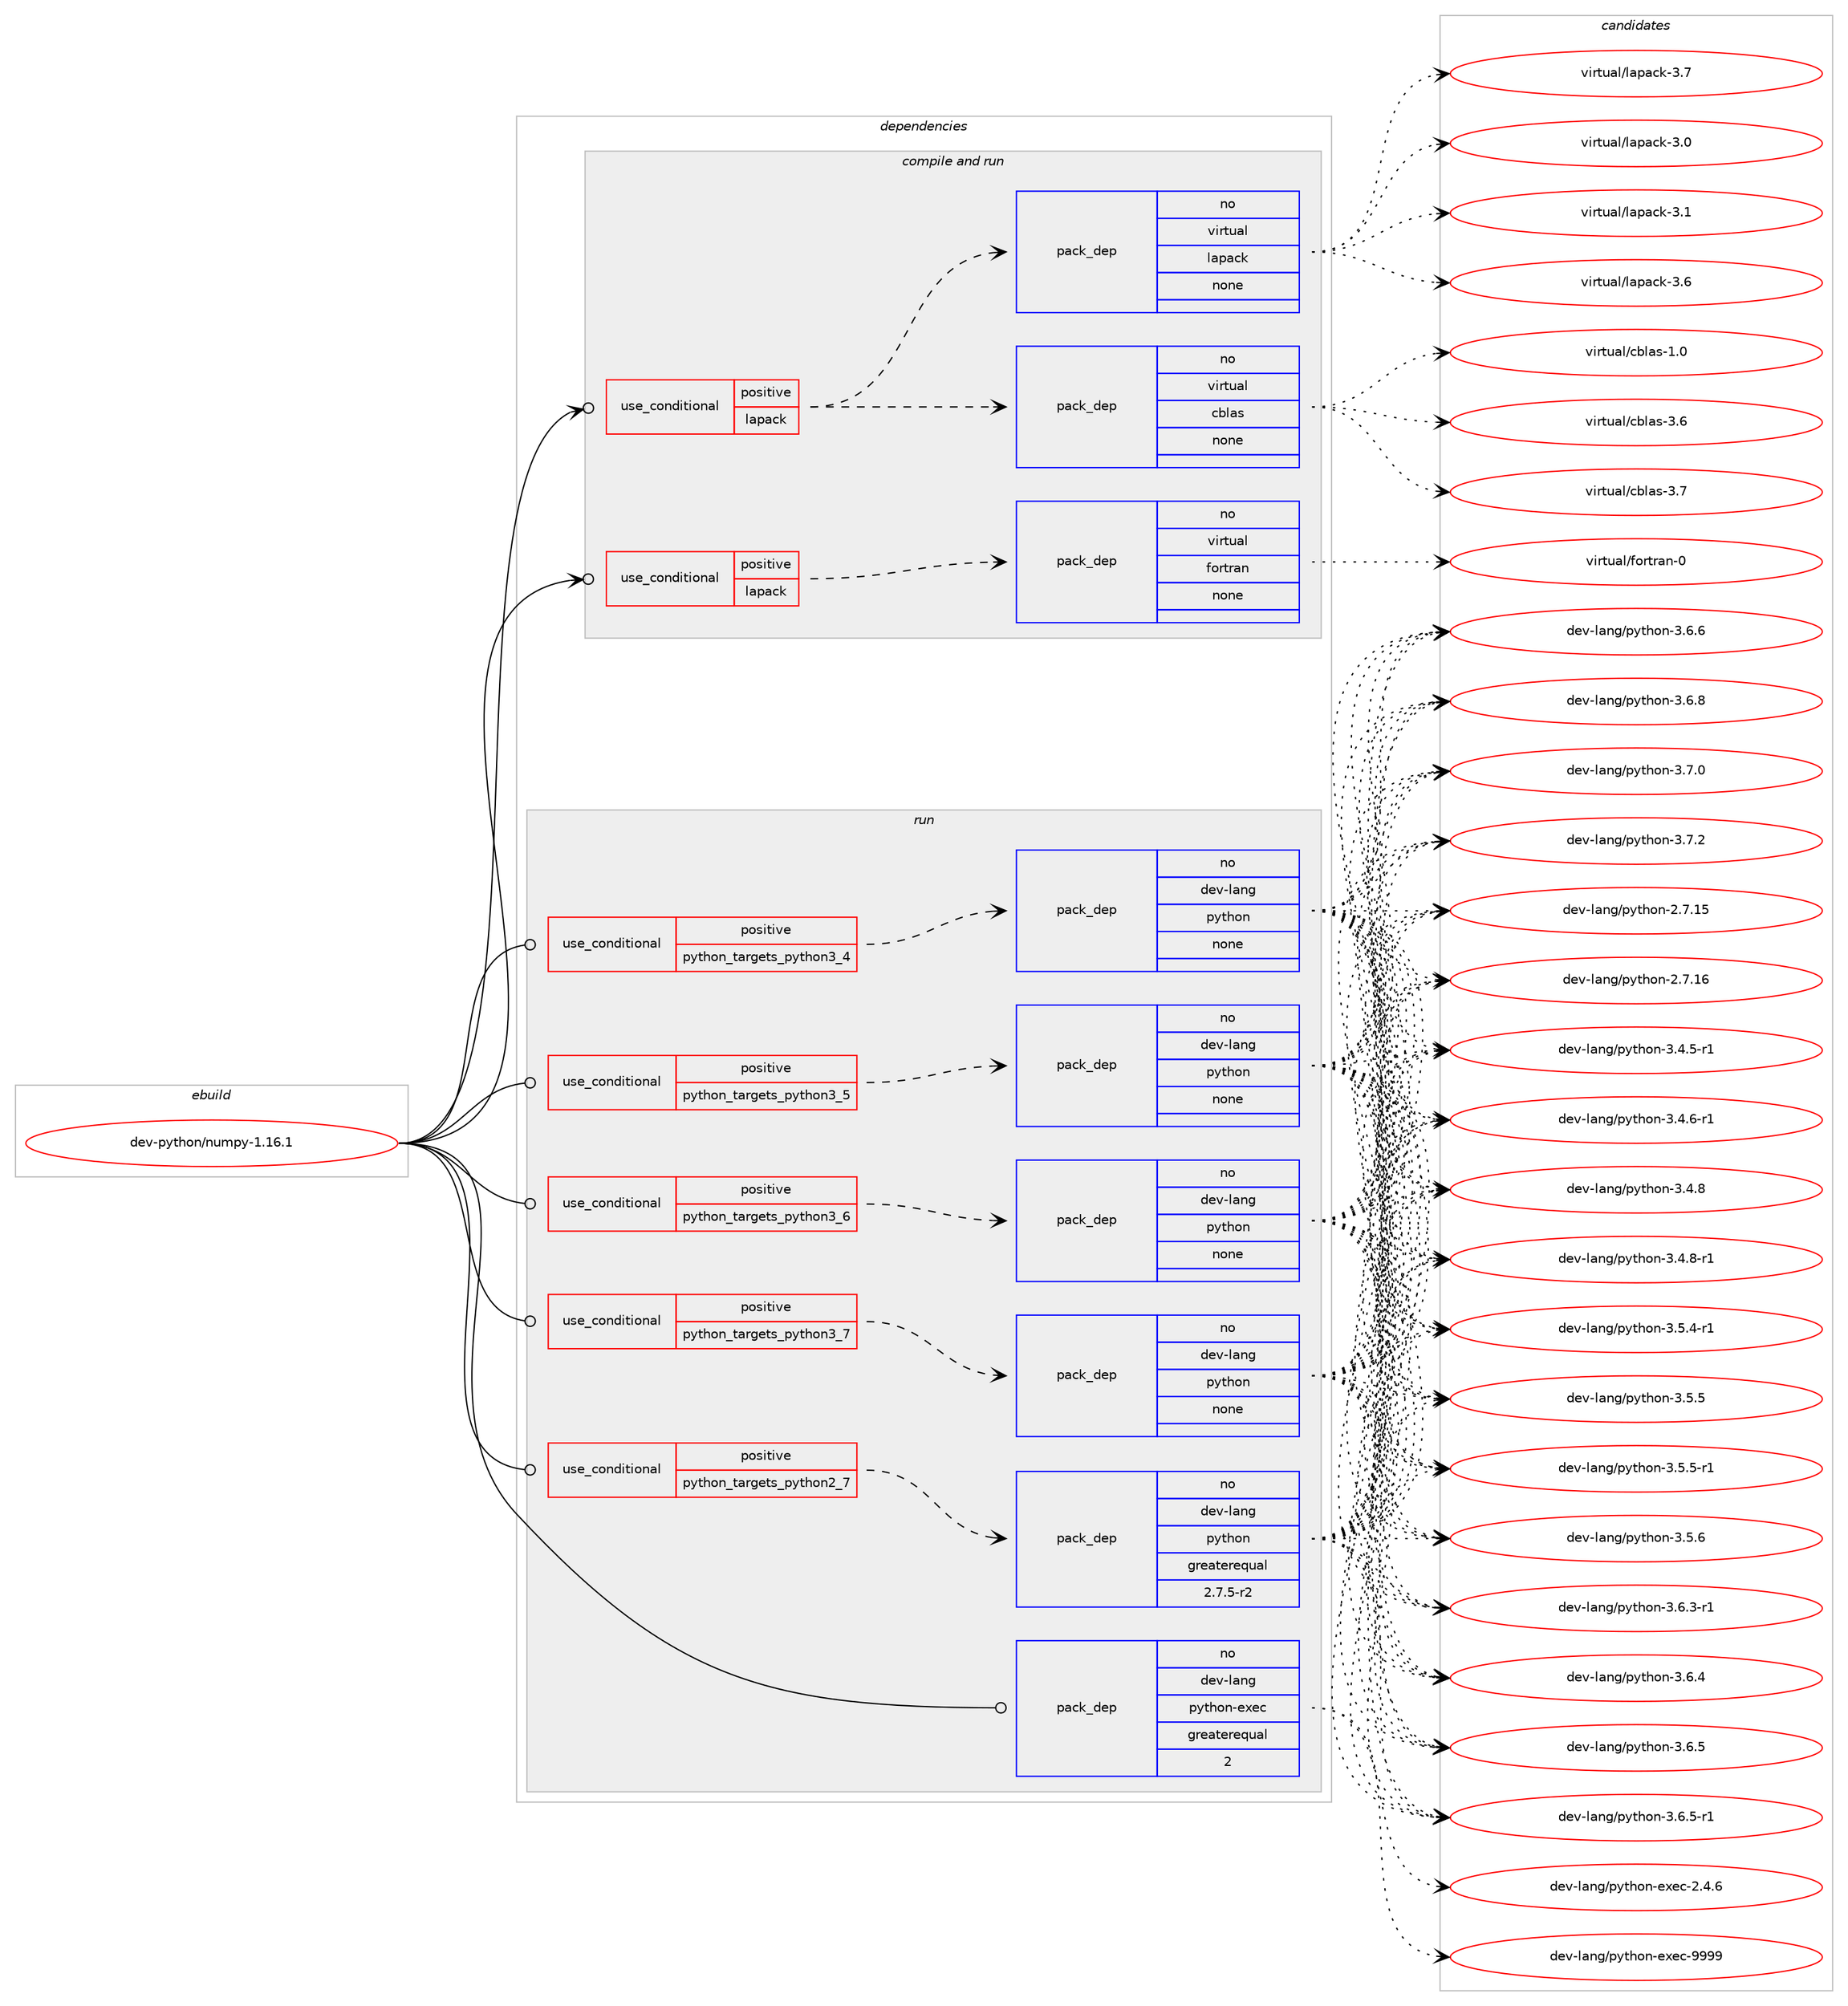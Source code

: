 digraph prolog {

# *************
# Graph options
# *************

newrank=true;
concentrate=true;
compound=true;
graph [rankdir=LR,fontname=Helvetica,fontsize=10,ranksep=1.5];#, ranksep=2.5, nodesep=0.2];
edge  [arrowhead=vee];
node  [fontname=Helvetica,fontsize=10];

# **********
# The ebuild
# **********

subgraph cluster_leftcol {
color=gray;
rank=same;
label=<<i>ebuild</i>>;
id [label="dev-python/numpy-1.16.1", color=red, width=4, href="../dev-python/numpy-1.16.1.svg"];
}

# ****************
# The dependencies
# ****************

subgraph cluster_midcol {
color=gray;
label=<<i>dependencies</i>>;
subgraph cluster_compile {
fillcolor="#eeeeee";
style=filled;
label=<<i>compile</i>>;
}
subgraph cluster_compileandrun {
fillcolor="#eeeeee";
style=filled;
label=<<i>compile and run</i>>;
subgraph cond378389 {
dependency1421517 [label=<<TABLE BORDER="0" CELLBORDER="1" CELLSPACING="0" CELLPADDING="4"><TR><TD ROWSPAN="3" CELLPADDING="10">use_conditional</TD></TR><TR><TD>positive</TD></TR><TR><TD>lapack</TD></TR></TABLE>>, shape=none, color=red];
subgraph pack1019851 {
dependency1421518 [label=<<TABLE BORDER="0" CELLBORDER="1" CELLSPACING="0" CELLPADDING="4" WIDTH="220"><TR><TD ROWSPAN="6" CELLPADDING="30">pack_dep</TD></TR><TR><TD WIDTH="110">no</TD></TR><TR><TD>virtual</TD></TR><TR><TD>cblas</TD></TR><TR><TD>none</TD></TR><TR><TD></TD></TR></TABLE>>, shape=none, color=blue];
}
dependency1421517:e -> dependency1421518:w [weight=20,style="dashed",arrowhead="vee"];
subgraph pack1019852 {
dependency1421519 [label=<<TABLE BORDER="0" CELLBORDER="1" CELLSPACING="0" CELLPADDING="4" WIDTH="220"><TR><TD ROWSPAN="6" CELLPADDING="30">pack_dep</TD></TR><TR><TD WIDTH="110">no</TD></TR><TR><TD>virtual</TD></TR><TR><TD>lapack</TD></TR><TR><TD>none</TD></TR><TR><TD></TD></TR></TABLE>>, shape=none, color=blue];
}
dependency1421517:e -> dependency1421519:w [weight=20,style="dashed",arrowhead="vee"];
}
id:e -> dependency1421517:w [weight=20,style="solid",arrowhead="odotvee"];
subgraph cond378390 {
dependency1421520 [label=<<TABLE BORDER="0" CELLBORDER="1" CELLSPACING="0" CELLPADDING="4"><TR><TD ROWSPAN="3" CELLPADDING="10">use_conditional</TD></TR><TR><TD>positive</TD></TR><TR><TD>lapack</TD></TR></TABLE>>, shape=none, color=red];
subgraph pack1019853 {
dependency1421521 [label=<<TABLE BORDER="0" CELLBORDER="1" CELLSPACING="0" CELLPADDING="4" WIDTH="220"><TR><TD ROWSPAN="6" CELLPADDING="30">pack_dep</TD></TR><TR><TD WIDTH="110">no</TD></TR><TR><TD>virtual</TD></TR><TR><TD>fortran</TD></TR><TR><TD>none</TD></TR><TR><TD></TD></TR></TABLE>>, shape=none, color=blue];
}
dependency1421520:e -> dependency1421521:w [weight=20,style="dashed",arrowhead="vee"];
}
id:e -> dependency1421520:w [weight=20,style="solid",arrowhead="odotvee"];
}
subgraph cluster_run {
fillcolor="#eeeeee";
style=filled;
label=<<i>run</i>>;
subgraph cond378391 {
dependency1421522 [label=<<TABLE BORDER="0" CELLBORDER="1" CELLSPACING="0" CELLPADDING="4"><TR><TD ROWSPAN="3" CELLPADDING="10">use_conditional</TD></TR><TR><TD>positive</TD></TR><TR><TD>python_targets_python2_7</TD></TR></TABLE>>, shape=none, color=red];
subgraph pack1019854 {
dependency1421523 [label=<<TABLE BORDER="0" CELLBORDER="1" CELLSPACING="0" CELLPADDING="4" WIDTH="220"><TR><TD ROWSPAN="6" CELLPADDING="30">pack_dep</TD></TR><TR><TD WIDTH="110">no</TD></TR><TR><TD>dev-lang</TD></TR><TR><TD>python</TD></TR><TR><TD>greaterequal</TD></TR><TR><TD>2.7.5-r2</TD></TR></TABLE>>, shape=none, color=blue];
}
dependency1421522:e -> dependency1421523:w [weight=20,style="dashed",arrowhead="vee"];
}
id:e -> dependency1421522:w [weight=20,style="solid",arrowhead="odot"];
subgraph cond378392 {
dependency1421524 [label=<<TABLE BORDER="0" CELLBORDER="1" CELLSPACING="0" CELLPADDING="4"><TR><TD ROWSPAN="3" CELLPADDING="10">use_conditional</TD></TR><TR><TD>positive</TD></TR><TR><TD>python_targets_python3_4</TD></TR></TABLE>>, shape=none, color=red];
subgraph pack1019855 {
dependency1421525 [label=<<TABLE BORDER="0" CELLBORDER="1" CELLSPACING="0" CELLPADDING="4" WIDTH="220"><TR><TD ROWSPAN="6" CELLPADDING="30">pack_dep</TD></TR><TR><TD WIDTH="110">no</TD></TR><TR><TD>dev-lang</TD></TR><TR><TD>python</TD></TR><TR><TD>none</TD></TR><TR><TD></TD></TR></TABLE>>, shape=none, color=blue];
}
dependency1421524:e -> dependency1421525:w [weight=20,style="dashed",arrowhead="vee"];
}
id:e -> dependency1421524:w [weight=20,style="solid",arrowhead="odot"];
subgraph cond378393 {
dependency1421526 [label=<<TABLE BORDER="0" CELLBORDER="1" CELLSPACING="0" CELLPADDING="4"><TR><TD ROWSPAN="3" CELLPADDING="10">use_conditional</TD></TR><TR><TD>positive</TD></TR><TR><TD>python_targets_python3_5</TD></TR></TABLE>>, shape=none, color=red];
subgraph pack1019856 {
dependency1421527 [label=<<TABLE BORDER="0" CELLBORDER="1" CELLSPACING="0" CELLPADDING="4" WIDTH="220"><TR><TD ROWSPAN="6" CELLPADDING="30">pack_dep</TD></TR><TR><TD WIDTH="110">no</TD></TR><TR><TD>dev-lang</TD></TR><TR><TD>python</TD></TR><TR><TD>none</TD></TR><TR><TD></TD></TR></TABLE>>, shape=none, color=blue];
}
dependency1421526:e -> dependency1421527:w [weight=20,style="dashed",arrowhead="vee"];
}
id:e -> dependency1421526:w [weight=20,style="solid",arrowhead="odot"];
subgraph cond378394 {
dependency1421528 [label=<<TABLE BORDER="0" CELLBORDER="1" CELLSPACING="0" CELLPADDING="4"><TR><TD ROWSPAN="3" CELLPADDING="10">use_conditional</TD></TR><TR><TD>positive</TD></TR><TR><TD>python_targets_python3_6</TD></TR></TABLE>>, shape=none, color=red];
subgraph pack1019857 {
dependency1421529 [label=<<TABLE BORDER="0" CELLBORDER="1" CELLSPACING="0" CELLPADDING="4" WIDTH="220"><TR><TD ROWSPAN="6" CELLPADDING="30">pack_dep</TD></TR><TR><TD WIDTH="110">no</TD></TR><TR><TD>dev-lang</TD></TR><TR><TD>python</TD></TR><TR><TD>none</TD></TR><TR><TD></TD></TR></TABLE>>, shape=none, color=blue];
}
dependency1421528:e -> dependency1421529:w [weight=20,style="dashed",arrowhead="vee"];
}
id:e -> dependency1421528:w [weight=20,style="solid",arrowhead="odot"];
subgraph cond378395 {
dependency1421530 [label=<<TABLE BORDER="0" CELLBORDER="1" CELLSPACING="0" CELLPADDING="4"><TR><TD ROWSPAN="3" CELLPADDING="10">use_conditional</TD></TR><TR><TD>positive</TD></TR><TR><TD>python_targets_python3_7</TD></TR></TABLE>>, shape=none, color=red];
subgraph pack1019858 {
dependency1421531 [label=<<TABLE BORDER="0" CELLBORDER="1" CELLSPACING="0" CELLPADDING="4" WIDTH="220"><TR><TD ROWSPAN="6" CELLPADDING="30">pack_dep</TD></TR><TR><TD WIDTH="110">no</TD></TR><TR><TD>dev-lang</TD></TR><TR><TD>python</TD></TR><TR><TD>none</TD></TR><TR><TD></TD></TR></TABLE>>, shape=none, color=blue];
}
dependency1421530:e -> dependency1421531:w [weight=20,style="dashed",arrowhead="vee"];
}
id:e -> dependency1421530:w [weight=20,style="solid",arrowhead="odot"];
subgraph pack1019859 {
dependency1421532 [label=<<TABLE BORDER="0" CELLBORDER="1" CELLSPACING="0" CELLPADDING="4" WIDTH="220"><TR><TD ROWSPAN="6" CELLPADDING="30">pack_dep</TD></TR><TR><TD WIDTH="110">no</TD></TR><TR><TD>dev-lang</TD></TR><TR><TD>python-exec</TD></TR><TR><TD>greaterequal</TD></TR><TR><TD>2</TD></TR></TABLE>>, shape=none, color=blue];
}
id:e -> dependency1421532:w [weight=20,style="solid",arrowhead="odot"];
}
}

# **************
# The candidates
# **************

subgraph cluster_choices {
rank=same;
color=gray;
label=<<i>candidates</i>>;

subgraph choice1019851 {
color=black;
nodesep=1;
choice118105114116117971084799981089711545494648 [label="virtual/cblas-1.0", color=red, width=4,href="../virtual/cblas-1.0.svg"];
choice118105114116117971084799981089711545514654 [label="virtual/cblas-3.6", color=red, width=4,href="../virtual/cblas-3.6.svg"];
choice118105114116117971084799981089711545514655 [label="virtual/cblas-3.7", color=red, width=4,href="../virtual/cblas-3.7.svg"];
dependency1421518:e -> choice118105114116117971084799981089711545494648:w [style=dotted,weight="100"];
dependency1421518:e -> choice118105114116117971084799981089711545514654:w [style=dotted,weight="100"];
dependency1421518:e -> choice118105114116117971084799981089711545514655:w [style=dotted,weight="100"];
}
subgraph choice1019852 {
color=black;
nodesep=1;
choice118105114116117971084710897112979910745514648 [label="virtual/lapack-3.0", color=red, width=4,href="../virtual/lapack-3.0.svg"];
choice118105114116117971084710897112979910745514649 [label="virtual/lapack-3.1", color=red, width=4,href="../virtual/lapack-3.1.svg"];
choice118105114116117971084710897112979910745514654 [label="virtual/lapack-3.6", color=red, width=4,href="../virtual/lapack-3.6.svg"];
choice118105114116117971084710897112979910745514655 [label="virtual/lapack-3.7", color=red, width=4,href="../virtual/lapack-3.7.svg"];
dependency1421519:e -> choice118105114116117971084710897112979910745514648:w [style=dotted,weight="100"];
dependency1421519:e -> choice118105114116117971084710897112979910745514649:w [style=dotted,weight="100"];
dependency1421519:e -> choice118105114116117971084710897112979910745514654:w [style=dotted,weight="100"];
dependency1421519:e -> choice118105114116117971084710897112979910745514655:w [style=dotted,weight="100"];
}
subgraph choice1019853 {
color=black;
nodesep=1;
choice1181051141161179710847102111114116114971104548 [label="virtual/fortran-0", color=red, width=4,href="../virtual/fortran-0.svg"];
dependency1421521:e -> choice1181051141161179710847102111114116114971104548:w [style=dotted,weight="100"];
}
subgraph choice1019854 {
color=black;
nodesep=1;
choice10010111845108971101034711212111610411111045504655464953 [label="dev-lang/python-2.7.15", color=red, width=4,href="../dev-lang/python-2.7.15.svg"];
choice10010111845108971101034711212111610411111045504655464954 [label="dev-lang/python-2.7.16", color=red, width=4,href="../dev-lang/python-2.7.16.svg"];
choice1001011184510897110103471121211161041111104551465246534511449 [label="dev-lang/python-3.4.5-r1", color=red, width=4,href="../dev-lang/python-3.4.5-r1.svg"];
choice1001011184510897110103471121211161041111104551465246544511449 [label="dev-lang/python-3.4.6-r1", color=red, width=4,href="../dev-lang/python-3.4.6-r1.svg"];
choice100101118451089711010347112121116104111110455146524656 [label="dev-lang/python-3.4.8", color=red, width=4,href="../dev-lang/python-3.4.8.svg"];
choice1001011184510897110103471121211161041111104551465246564511449 [label="dev-lang/python-3.4.8-r1", color=red, width=4,href="../dev-lang/python-3.4.8-r1.svg"];
choice1001011184510897110103471121211161041111104551465346524511449 [label="dev-lang/python-3.5.4-r1", color=red, width=4,href="../dev-lang/python-3.5.4-r1.svg"];
choice100101118451089711010347112121116104111110455146534653 [label="dev-lang/python-3.5.5", color=red, width=4,href="../dev-lang/python-3.5.5.svg"];
choice1001011184510897110103471121211161041111104551465346534511449 [label="dev-lang/python-3.5.5-r1", color=red, width=4,href="../dev-lang/python-3.5.5-r1.svg"];
choice100101118451089711010347112121116104111110455146534654 [label="dev-lang/python-3.5.6", color=red, width=4,href="../dev-lang/python-3.5.6.svg"];
choice1001011184510897110103471121211161041111104551465446514511449 [label="dev-lang/python-3.6.3-r1", color=red, width=4,href="../dev-lang/python-3.6.3-r1.svg"];
choice100101118451089711010347112121116104111110455146544652 [label="dev-lang/python-3.6.4", color=red, width=4,href="../dev-lang/python-3.6.4.svg"];
choice100101118451089711010347112121116104111110455146544653 [label="dev-lang/python-3.6.5", color=red, width=4,href="../dev-lang/python-3.6.5.svg"];
choice1001011184510897110103471121211161041111104551465446534511449 [label="dev-lang/python-3.6.5-r1", color=red, width=4,href="../dev-lang/python-3.6.5-r1.svg"];
choice100101118451089711010347112121116104111110455146544654 [label="dev-lang/python-3.6.6", color=red, width=4,href="../dev-lang/python-3.6.6.svg"];
choice100101118451089711010347112121116104111110455146544656 [label="dev-lang/python-3.6.8", color=red, width=4,href="../dev-lang/python-3.6.8.svg"];
choice100101118451089711010347112121116104111110455146554648 [label="dev-lang/python-3.7.0", color=red, width=4,href="../dev-lang/python-3.7.0.svg"];
choice100101118451089711010347112121116104111110455146554650 [label="dev-lang/python-3.7.2", color=red, width=4,href="../dev-lang/python-3.7.2.svg"];
dependency1421523:e -> choice10010111845108971101034711212111610411111045504655464953:w [style=dotted,weight="100"];
dependency1421523:e -> choice10010111845108971101034711212111610411111045504655464954:w [style=dotted,weight="100"];
dependency1421523:e -> choice1001011184510897110103471121211161041111104551465246534511449:w [style=dotted,weight="100"];
dependency1421523:e -> choice1001011184510897110103471121211161041111104551465246544511449:w [style=dotted,weight="100"];
dependency1421523:e -> choice100101118451089711010347112121116104111110455146524656:w [style=dotted,weight="100"];
dependency1421523:e -> choice1001011184510897110103471121211161041111104551465246564511449:w [style=dotted,weight="100"];
dependency1421523:e -> choice1001011184510897110103471121211161041111104551465346524511449:w [style=dotted,weight="100"];
dependency1421523:e -> choice100101118451089711010347112121116104111110455146534653:w [style=dotted,weight="100"];
dependency1421523:e -> choice1001011184510897110103471121211161041111104551465346534511449:w [style=dotted,weight="100"];
dependency1421523:e -> choice100101118451089711010347112121116104111110455146534654:w [style=dotted,weight="100"];
dependency1421523:e -> choice1001011184510897110103471121211161041111104551465446514511449:w [style=dotted,weight="100"];
dependency1421523:e -> choice100101118451089711010347112121116104111110455146544652:w [style=dotted,weight="100"];
dependency1421523:e -> choice100101118451089711010347112121116104111110455146544653:w [style=dotted,weight="100"];
dependency1421523:e -> choice1001011184510897110103471121211161041111104551465446534511449:w [style=dotted,weight="100"];
dependency1421523:e -> choice100101118451089711010347112121116104111110455146544654:w [style=dotted,weight="100"];
dependency1421523:e -> choice100101118451089711010347112121116104111110455146544656:w [style=dotted,weight="100"];
dependency1421523:e -> choice100101118451089711010347112121116104111110455146554648:w [style=dotted,weight="100"];
dependency1421523:e -> choice100101118451089711010347112121116104111110455146554650:w [style=dotted,weight="100"];
}
subgraph choice1019855 {
color=black;
nodesep=1;
choice10010111845108971101034711212111610411111045504655464953 [label="dev-lang/python-2.7.15", color=red, width=4,href="../dev-lang/python-2.7.15.svg"];
choice10010111845108971101034711212111610411111045504655464954 [label="dev-lang/python-2.7.16", color=red, width=4,href="../dev-lang/python-2.7.16.svg"];
choice1001011184510897110103471121211161041111104551465246534511449 [label="dev-lang/python-3.4.5-r1", color=red, width=4,href="../dev-lang/python-3.4.5-r1.svg"];
choice1001011184510897110103471121211161041111104551465246544511449 [label="dev-lang/python-3.4.6-r1", color=red, width=4,href="../dev-lang/python-3.4.6-r1.svg"];
choice100101118451089711010347112121116104111110455146524656 [label="dev-lang/python-3.4.8", color=red, width=4,href="../dev-lang/python-3.4.8.svg"];
choice1001011184510897110103471121211161041111104551465246564511449 [label="dev-lang/python-3.4.8-r1", color=red, width=4,href="../dev-lang/python-3.4.8-r1.svg"];
choice1001011184510897110103471121211161041111104551465346524511449 [label="dev-lang/python-3.5.4-r1", color=red, width=4,href="../dev-lang/python-3.5.4-r1.svg"];
choice100101118451089711010347112121116104111110455146534653 [label="dev-lang/python-3.5.5", color=red, width=4,href="../dev-lang/python-3.5.5.svg"];
choice1001011184510897110103471121211161041111104551465346534511449 [label="dev-lang/python-3.5.5-r1", color=red, width=4,href="../dev-lang/python-3.5.5-r1.svg"];
choice100101118451089711010347112121116104111110455146534654 [label="dev-lang/python-3.5.6", color=red, width=4,href="../dev-lang/python-3.5.6.svg"];
choice1001011184510897110103471121211161041111104551465446514511449 [label="dev-lang/python-3.6.3-r1", color=red, width=4,href="../dev-lang/python-3.6.3-r1.svg"];
choice100101118451089711010347112121116104111110455146544652 [label="dev-lang/python-3.6.4", color=red, width=4,href="../dev-lang/python-3.6.4.svg"];
choice100101118451089711010347112121116104111110455146544653 [label="dev-lang/python-3.6.5", color=red, width=4,href="../dev-lang/python-3.6.5.svg"];
choice1001011184510897110103471121211161041111104551465446534511449 [label="dev-lang/python-3.6.5-r1", color=red, width=4,href="../dev-lang/python-3.6.5-r1.svg"];
choice100101118451089711010347112121116104111110455146544654 [label="dev-lang/python-3.6.6", color=red, width=4,href="../dev-lang/python-3.6.6.svg"];
choice100101118451089711010347112121116104111110455146544656 [label="dev-lang/python-3.6.8", color=red, width=4,href="../dev-lang/python-3.6.8.svg"];
choice100101118451089711010347112121116104111110455146554648 [label="dev-lang/python-3.7.0", color=red, width=4,href="../dev-lang/python-3.7.0.svg"];
choice100101118451089711010347112121116104111110455146554650 [label="dev-lang/python-3.7.2", color=red, width=4,href="../dev-lang/python-3.7.2.svg"];
dependency1421525:e -> choice10010111845108971101034711212111610411111045504655464953:w [style=dotted,weight="100"];
dependency1421525:e -> choice10010111845108971101034711212111610411111045504655464954:w [style=dotted,weight="100"];
dependency1421525:e -> choice1001011184510897110103471121211161041111104551465246534511449:w [style=dotted,weight="100"];
dependency1421525:e -> choice1001011184510897110103471121211161041111104551465246544511449:w [style=dotted,weight="100"];
dependency1421525:e -> choice100101118451089711010347112121116104111110455146524656:w [style=dotted,weight="100"];
dependency1421525:e -> choice1001011184510897110103471121211161041111104551465246564511449:w [style=dotted,weight="100"];
dependency1421525:e -> choice1001011184510897110103471121211161041111104551465346524511449:w [style=dotted,weight="100"];
dependency1421525:e -> choice100101118451089711010347112121116104111110455146534653:w [style=dotted,weight="100"];
dependency1421525:e -> choice1001011184510897110103471121211161041111104551465346534511449:w [style=dotted,weight="100"];
dependency1421525:e -> choice100101118451089711010347112121116104111110455146534654:w [style=dotted,weight="100"];
dependency1421525:e -> choice1001011184510897110103471121211161041111104551465446514511449:w [style=dotted,weight="100"];
dependency1421525:e -> choice100101118451089711010347112121116104111110455146544652:w [style=dotted,weight="100"];
dependency1421525:e -> choice100101118451089711010347112121116104111110455146544653:w [style=dotted,weight="100"];
dependency1421525:e -> choice1001011184510897110103471121211161041111104551465446534511449:w [style=dotted,weight="100"];
dependency1421525:e -> choice100101118451089711010347112121116104111110455146544654:w [style=dotted,weight="100"];
dependency1421525:e -> choice100101118451089711010347112121116104111110455146544656:w [style=dotted,weight="100"];
dependency1421525:e -> choice100101118451089711010347112121116104111110455146554648:w [style=dotted,weight="100"];
dependency1421525:e -> choice100101118451089711010347112121116104111110455146554650:w [style=dotted,weight="100"];
}
subgraph choice1019856 {
color=black;
nodesep=1;
choice10010111845108971101034711212111610411111045504655464953 [label="dev-lang/python-2.7.15", color=red, width=4,href="../dev-lang/python-2.7.15.svg"];
choice10010111845108971101034711212111610411111045504655464954 [label="dev-lang/python-2.7.16", color=red, width=4,href="../dev-lang/python-2.7.16.svg"];
choice1001011184510897110103471121211161041111104551465246534511449 [label="dev-lang/python-3.4.5-r1", color=red, width=4,href="../dev-lang/python-3.4.5-r1.svg"];
choice1001011184510897110103471121211161041111104551465246544511449 [label="dev-lang/python-3.4.6-r1", color=red, width=4,href="../dev-lang/python-3.4.6-r1.svg"];
choice100101118451089711010347112121116104111110455146524656 [label="dev-lang/python-3.4.8", color=red, width=4,href="../dev-lang/python-3.4.8.svg"];
choice1001011184510897110103471121211161041111104551465246564511449 [label="dev-lang/python-3.4.8-r1", color=red, width=4,href="../dev-lang/python-3.4.8-r1.svg"];
choice1001011184510897110103471121211161041111104551465346524511449 [label="dev-lang/python-3.5.4-r1", color=red, width=4,href="../dev-lang/python-3.5.4-r1.svg"];
choice100101118451089711010347112121116104111110455146534653 [label="dev-lang/python-3.5.5", color=red, width=4,href="../dev-lang/python-3.5.5.svg"];
choice1001011184510897110103471121211161041111104551465346534511449 [label="dev-lang/python-3.5.5-r1", color=red, width=4,href="../dev-lang/python-3.5.5-r1.svg"];
choice100101118451089711010347112121116104111110455146534654 [label="dev-lang/python-3.5.6", color=red, width=4,href="../dev-lang/python-3.5.6.svg"];
choice1001011184510897110103471121211161041111104551465446514511449 [label="dev-lang/python-3.6.3-r1", color=red, width=4,href="../dev-lang/python-3.6.3-r1.svg"];
choice100101118451089711010347112121116104111110455146544652 [label="dev-lang/python-3.6.4", color=red, width=4,href="../dev-lang/python-3.6.4.svg"];
choice100101118451089711010347112121116104111110455146544653 [label="dev-lang/python-3.6.5", color=red, width=4,href="../dev-lang/python-3.6.5.svg"];
choice1001011184510897110103471121211161041111104551465446534511449 [label="dev-lang/python-3.6.5-r1", color=red, width=4,href="../dev-lang/python-3.6.5-r1.svg"];
choice100101118451089711010347112121116104111110455146544654 [label="dev-lang/python-3.6.6", color=red, width=4,href="../dev-lang/python-3.6.6.svg"];
choice100101118451089711010347112121116104111110455146544656 [label="dev-lang/python-3.6.8", color=red, width=4,href="../dev-lang/python-3.6.8.svg"];
choice100101118451089711010347112121116104111110455146554648 [label="dev-lang/python-3.7.0", color=red, width=4,href="../dev-lang/python-3.7.0.svg"];
choice100101118451089711010347112121116104111110455146554650 [label="dev-lang/python-3.7.2", color=red, width=4,href="../dev-lang/python-3.7.2.svg"];
dependency1421527:e -> choice10010111845108971101034711212111610411111045504655464953:w [style=dotted,weight="100"];
dependency1421527:e -> choice10010111845108971101034711212111610411111045504655464954:w [style=dotted,weight="100"];
dependency1421527:e -> choice1001011184510897110103471121211161041111104551465246534511449:w [style=dotted,weight="100"];
dependency1421527:e -> choice1001011184510897110103471121211161041111104551465246544511449:w [style=dotted,weight="100"];
dependency1421527:e -> choice100101118451089711010347112121116104111110455146524656:w [style=dotted,weight="100"];
dependency1421527:e -> choice1001011184510897110103471121211161041111104551465246564511449:w [style=dotted,weight="100"];
dependency1421527:e -> choice1001011184510897110103471121211161041111104551465346524511449:w [style=dotted,weight="100"];
dependency1421527:e -> choice100101118451089711010347112121116104111110455146534653:w [style=dotted,weight="100"];
dependency1421527:e -> choice1001011184510897110103471121211161041111104551465346534511449:w [style=dotted,weight="100"];
dependency1421527:e -> choice100101118451089711010347112121116104111110455146534654:w [style=dotted,weight="100"];
dependency1421527:e -> choice1001011184510897110103471121211161041111104551465446514511449:w [style=dotted,weight="100"];
dependency1421527:e -> choice100101118451089711010347112121116104111110455146544652:w [style=dotted,weight="100"];
dependency1421527:e -> choice100101118451089711010347112121116104111110455146544653:w [style=dotted,weight="100"];
dependency1421527:e -> choice1001011184510897110103471121211161041111104551465446534511449:w [style=dotted,weight="100"];
dependency1421527:e -> choice100101118451089711010347112121116104111110455146544654:w [style=dotted,weight="100"];
dependency1421527:e -> choice100101118451089711010347112121116104111110455146544656:w [style=dotted,weight="100"];
dependency1421527:e -> choice100101118451089711010347112121116104111110455146554648:w [style=dotted,weight="100"];
dependency1421527:e -> choice100101118451089711010347112121116104111110455146554650:w [style=dotted,weight="100"];
}
subgraph choice1019857 {
color=black;
nodesep=1;
choice10010111845108971101034711212111610411111045504655464953 [label="dev-lang/python-2.7.15", color=red, width=4,href="../dev-lang/python-2.7.15.svg"];
choice10010111845108971101034711212111610411111045504655464954 [label="dev-lang/python-2.7.16", color=red, width=4,href="../dev-lang/python-2.7.16.svg"];
choice1001011184510897110103471121211161041111104551465246534511449 [label="dev-lang/python-3.4.5-r1", color=red, width=4,href="../dev-lang/python-3.4.5-r1.svg"];
choice1001011184510897110103471121211161041111104551465246544511449 [label="dev-lang/python-3.4.6-r1", color=red, width=4,href="../dev-lang/python-3.4.6-r1.svg"];
choice100101118451089711010347112121116104111110455146524656 [label="dev-lang/python-3.4.8", color=red, width=4,href="../dev-lang/python-3.4.8.svg"];
choice1001011184510897110103471121211161041111104551465246564511449 [label="dev-lang/python-3.4.8-r1", color=red, width=4,href="../dev-lang/python-3.4.8-r1.svg"];
choice1001011184510897110103471121211161041111104551465346524511449 [label="dev-lang/python-3.5.4-r1", color=red, width=4,href="../dev-lang/python-3.5.4-r1.svg"];
choice100101118451089711010347112121116104111110455146534653 [label="dev-lang/python-3.5.5", color=red, width=4,href="../dev-lang/python-3.5.5.svg"];
choice1001011184510897110103471121211161041111104551465346534511449 [label="dev-lang/python-3.5.5-r1", color=red, width=4,href="../dev-lang/python-3.5.5-r1.svg"];
choice100101118451089711010347112121116104111110455146534654 [label="dev-lang/python-3.5.6", color=red, width=4,href="../dev-lang/python-3.5.6.svg"];
choice1001011184510897110103471121211161041111104551465446514511449 [label="dev-lang/python-3.6.3-r1", color=red, width=4,href="../dev-lang/python-3.6.3-r1.svg"];
choice100101118451089711010347112121116104111110455146544652 [label="dev-lang/python-3.6.4", color=red, width=4,href="../dev-lang/python-3.6.4.svg"];
choice100101118451089711010347112121116104111110455146544653 [label="dev-lang/python-3.6.5", color=red, width=4,href="../dev-lang/python-3.6.5.svg"];
choice1001011184510897110103471121211161041111104551465446534511449 [label="dev-lang/python-3.6.5-r1", color=red, width=4,href="../dev-lang/python-3.6.5-r1.svg"];
choice100101118451089711010347112121116104111110455146544654 [label="dev-lang/python-3.6.6", color=red, width=4,href="../dev-lang/python-3.6.6.svg"];
choice100101118451089711010347112121116104111110455146544656 [label="dev-lang/python-3.6.8", color=red, width=4,href="../dev-lang/python-3.6.8.svg"];
choice100101118451089711010347112121116104111110455146554648 [label="dev-lang/python-3.7.0", color=red, width=4,href="../dev-lang/python-3.7.0.svg"];
choice100101118451089711010347112121116104111110455146554650 [label="dev-lang/python-3.7.2", color=red, width=4,href="../dev-lang/python-3.7.2.svg"];
dependency1421529:e -> choice10010111845108971101034711212111610411111045504655464953:w [style=dotted,weight="100"];
dependency1421529:e -> choice10010111845108971101034711212111610411111045504655464954:w [style=dotted,weight="100"];
dependency1421529:e -> choice1001011184510897110103471121211161041111104551465246534511449:w [style=dotted,weight="100"];
dependency1421529:e -> choice1001011184510897110103471121211161041111104551465246544511449:w [style=dotted,weight="100"];
dependency1421529:e -> choice100101118451089711010347112121116104111110455146524656:w [style=dotted,weight="100"];
dependency1421529:e -> choice1001011184510897110103471121211161041111104551465246564511449:w [style=dotted,weight="100"];
dependency1421529:e -> choice1001011184510897110103471121211161041111104551465346524511449:w [style=dotted,weight="100"];
dependency1421529:e -> choice100101118451089711010347112121116104111110455146534653:w [style=dotted,weight="100"];
dependency1421529:e -> choice1001011184510897110103471121211161041111104551465346534511449:w [style=dotted,weight="100"];
dependency1421529:e -> choice100101118451089711010347112121116104111110455146534654:w [style=dotted,weight="100"];
dependency1421529:e -> choice1001011184510897110103471121211161041111104551465446514511449:w [style=dotted,weight="100"];
dependency1421529:e -> choice100101118451089711010347112121116104111110455146544652:w [style=dotted,weight="100"];
dependency1421529:e -> choice100101118451089711010347112121116104111110455146544653:w [style=dotted,weight="100"];
dependency1421529:e -> choice1001011184510897110103471121211161041111104551465446534511449:w [style=dotted,weight="100"];
dependency1421529:e -> choice100101118451089711010347112121116104111110455146544654:w [style=dotted,weight="100"];
dependency1421529:e -> choice100101118451089711010347112121116104111110455146544656:w [style=dotted,weight="100"];
dependency1421529:e -> choice100101118451089711010347112121116104111110455146554648:w [style=dotted,weight="100"];
dependency1421529:e -> choice100101118451089711010347112121116104111110455146554650:w [style=dotted,weight="100"];
}
subgraph choice1019858 {
color=black;
nodesep=1;
choice10010111845108971101034711212111610411111045504655464953 [label="dev-lang/python-2.7.15", color=red, width=4,href="../dev-lang/python-2.7.15.svg"];
choice10010111845108971101034711212111610411111045504655464954 [label="dev-lang/python-2.7.16", color=red, width=4,href="../dev-lang/python-2.7.16.svg"];
choice1001011184510897110103471121211161041111104551465246534511449 [label="dev-lang/python-3.4.5-r1", color=red, width=4,href="../dev-lang/python-3.4.5-r1.svg"];
choice1001011184510897110103471121211161041111104551465246544511449 [label="dev-lang/python-3.4.6-r1", color=red, width=4,href="../dev-lang/python-3.4.6-r1.svg"];
choice100101118451089711010347112121116104111110455146524656 [label="dev-lang/python-3.4.8", color=red, width=4,href="../dev-lang/python-3.4.8.svg"];
choice1001011184510897110103471121211161041111104551465246564511449 [label="dev-lang/python-3.4.8-r1", color=red, width=4,href="../dev-lang/python-3.4.8-r1.svg"];
choice1001011184510897110103471121211161041111104551465346524511449 [label="dev-lang/python-3.5.4-r1", color=red, width=4,href="../dev-lang/python-3.5.4-r1.svg"];
choice100101118451089711010347112121116104111110455146534653 [label="dev-lang/python-3.5.5", color=red, width=4,href="../dev-lang/python-3.5.5.svg"];
choice1001011184510897110103471121211161041111104551465346534511449 [label="dev-lang/python-3.5.5-r1", color=red, width=4,href="../dev-lang/python-3.5.5-r1.svg"];
choice100101118451089711010347112121116104111110455146534654 [label="dev-lang/python-3.5.6", color=red, width=4,href="../dev-lang/python-3.5.6.svg"];
choice1001011184510897110103471121211161041111104551465446514511449 [label="dev-lang/python-3.6.3-r1", color=red, width=4,href="../dev-lang/python-3.6.3-r1.svg"];
choice100101118451089711010347112121116104111110455146544652 [label="dev-lang/python-3.6.4", color=red, width=4,href="../dev-lang/python-3.6.4.svg"];
choice100101118451089711010347112121116104111110455146544653 [label="dev-lang/python-3.6.5", color=red, width=4,href="../dev-lang/python-3.6.5.svg"];
choice1001011184510897110103471121211161041111104551465446534511449 [label="dev-lang/python-3.6.5-r1", color=red, width=4,href="../dev-lang/python-3.6.5-r1.svg"];
choice100101118451089711010347112121116104111110455146544654 [label="dev-lang/python-3.6.6", color=red, width=4,href="../dev-lang/python-3.6.6.svg"];
choice100101118451089711010347112121116104111110455146544656 [label="dev-lang/python-3.6.8", color=red, width=4,href="../dev-lang/python-3.6.8.svg"];
choice100101118451089711010347112121116104111110455146554648 [label="dev-lang/python-3.7.0", color=red, width=4,href="../dev-lang/python-3.7.0.svg"];
choice100101118451089711010347112121116104111110455146554650 [label="dev-lang/python-3.7.2", color=red, width=4,href="../dev-lang/python-3.7.2.svg"];
dependency1421531:e -> choice10010111845108971101034711212111610411111045504655464953:w [style=dotted,weight="100"];
dependency1421531:e -> choice10010111845108971101034711212111610411111045504655464954:w [style=dotted,weight="100"];
dependency1421531:e -> choice1001011184510897110103471121211161041111104551465246534511449:w [style=dotted,weight="100"];
dependency1421531:e -> choice1001011184510897110103471121211161041111104551465246544511449:w [style=dotted,weight="100"];
dependency1421531:e -> choice100101118451089711010347112121116104111110455146524656:w [style=dotted,weight="100"];
dependency1421531:e -> choice1001011184510897110103471121211161041111104551465246564511449:w [style=dotted,weight="100"];
dependency1421531:e -> choice1001011184510897110103471121211161041111104551465346524511449:w [style=dotted,weight="100"];
dependency1421531:e -> choice100101118451089711010347112121116104111110455146534653:w [style=dotted,weight="100"];
dependency1421531:e -> choice1001011184510897110103471121211161041111104551465346534511449:w [style=dotted,weight="100"];
dependency1421531:e -> choice100101118451089711010347112121116104111110455146534654:w [style=dotted,weight="100"];
dependency1421531:e -> choice1001011184510897110103471121211161041111104551465446514511449:w [style=dotted,weight="100"];
dependency1421531:e -> choice100101118451089711010347112121116104111110455146544652:w [style=dotted,weight="100"];
dependency1421531:e -> choice100101118451089711010347112121116104111110455146544653:w [style=dotted,weight="100"];
dependency1421531:e -> choice1001011184510897110103471121211161041111104551465446534511449:w [style=dotted,weight="100"];
dependency1421531:e -> choice100101118451089711010347112121116104111110455146544654:w [style=dotted,weight="100"];
dependency1421531:e -> choice100101118451089711010347112121116104111110455146544656:w [style=dotted,weight="100"];
dependency1421531:e -> choice100101118451089711010347112121116104111110455146554648:w [style=dotted,weight="100"];
dependency1421531:e -> choice100101118451089711010347112121116104111110455146554650:w [style=dotted,weight="100"];
}
subgraph choice1019859 {
color=black;
nodesep=1;
choice1001011184510897110103471121211161041111104510112010199455046524654 [label="dev-lang/python-exec-2.4.6", color=red, width=4,href="../dev-lang/python-exec-2.4.6.svg"];
choice10010111845108971101034711212111610411111045101120101994557575757 [label="dev-lang/python-exec-9999", color=red, width=4,href="../dev-lang/python-exec-9999.svg"];
dependency1421532:e -> choice1001011184510897110103471121211161041111104510112010199455046524654:w [style=dotted,weight="100"];
dependency1421532:e -> choice10010111845108971101034711212111610411111045101120101994557575757:w [style=dotted,weight="100"];
}
}

}
